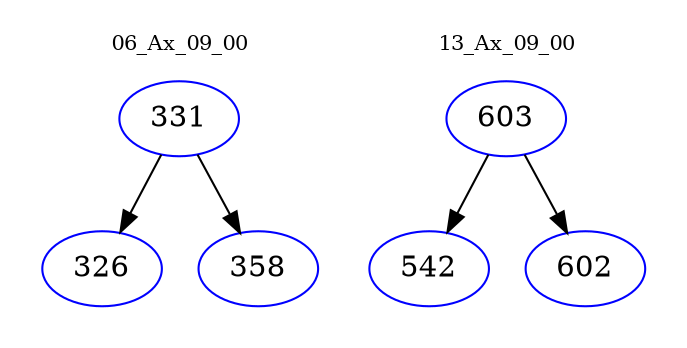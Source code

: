 digraph{
subgraph cluster_0 {
color = white
label = "06_Ax_09_00";
fontsize=10;
T0_331 [label="331", color="blue"]
T0_331 -> T0_326 [color="black"]
T0_326 [label="326", color="blue"]
T0_331 -> T0_358 [color="black"]
T0_358 [label="358", color="blue"]
}
subgraph cluster_1 {
color = white
label = "13_Ax_09_00";
fontsize=10;
T1_603 [label="603", color="blue"]
T1_603 -> T1_542 [color="black"]
T1_542 [label="542", color="blue"]
T1_603 -> T1_602 [color="black"]
T1_602 [label="602", color="blue"]
}
}

